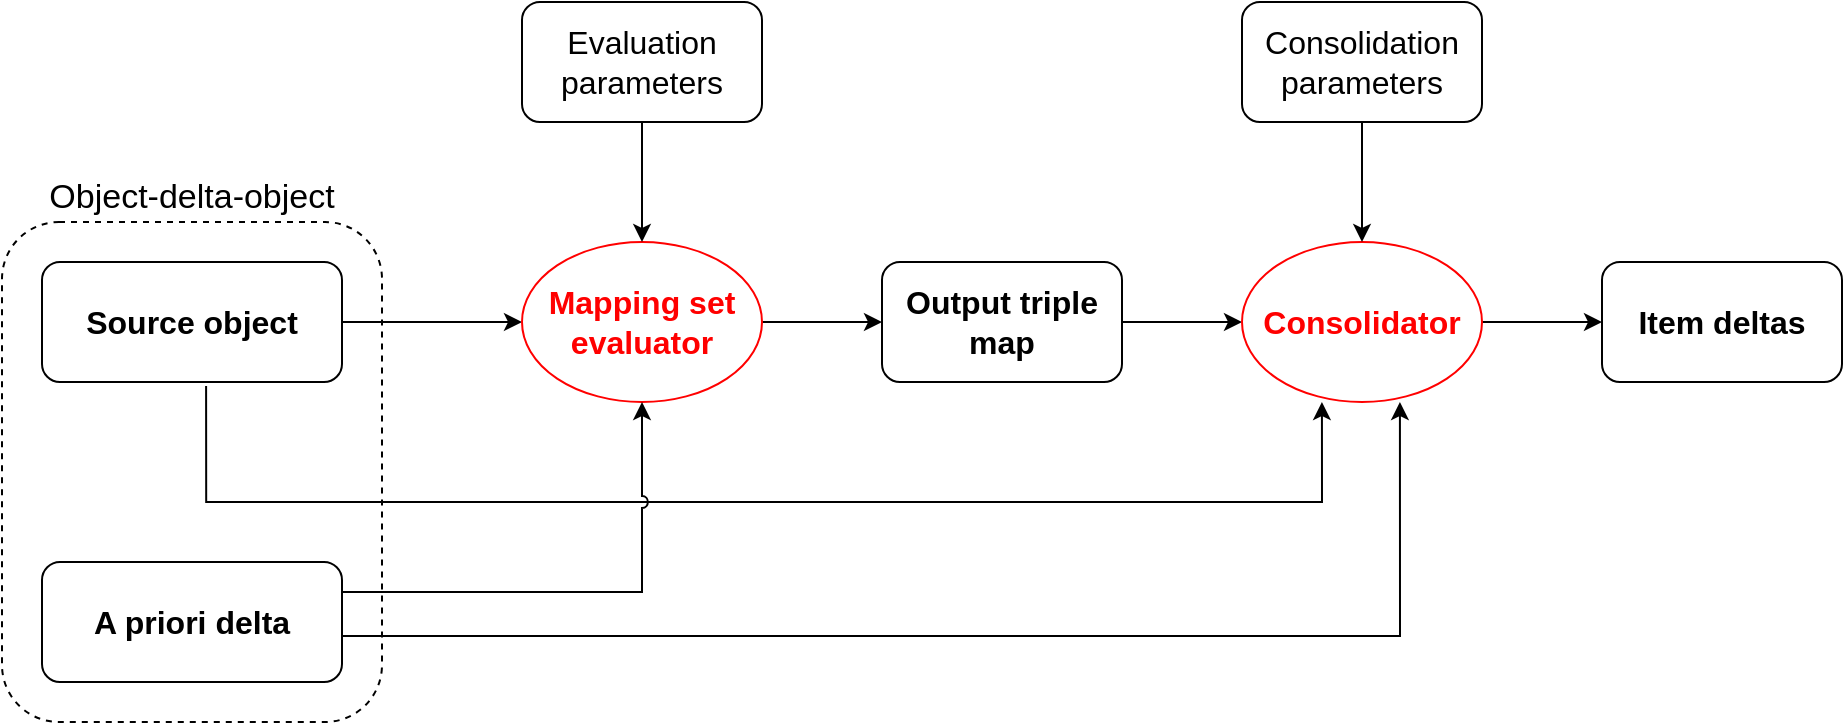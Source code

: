 <mxfile version="13.3.5" type="device"><diagram id="2CXXKNL4dJKv2EsnM4Oi" name="Page-1"><mxGraphModel dx="1086" dy="966" grid="1" gridSize="10" guides="1" tooltips="1" connect="1" arrows="1" fold="1" page="1" pageScale="1" pageWidth="850" pageHeight="1100" math="0" shadow="0"><root><mxCell id="0"/><mxCell id="1" parent="0"/><mxCell id="R35VpkY7V11JAlTQAnpm-15" value="&lt;font style=&quot;font-size: 17px&quot;&gt;Object-delta-object&lt;/font&gt;" style="rounded=1;whiteSpace=wrap;html=1;labelPosition=center;verticalLabelPosition=top;align=center;verticalAlign=bottom;dashed=1;" vertex="1" parent="1"><mxGeometry y="200" width="190" height="250" as="geometry"/></mxCell><mxCell id="Y47i2fRJ44QK5DPaclkx-8" style="edgeStyle=orthogonalEdgeStyle;rounded=0;orthogonalLoop=1;jettySize=auto;html=1;exitX=1;exitY=0.5;exitDx=0;exitDy=0;entryX=0;entryY=0.5;entryDx=0;entryDy=0;fontSize=16;" parent="1" source="Y47i2fRJ44QK5DPaclkx-2" target="Y47i2fRJ44QK5DPaclkx-3" edge="1"><mxGeometry relative="1" as="geometry"/></mxCell><mxCell id="R35VpkY7V11JAlTQAnpm-4" style="edgeStyle=orthogonalEdgeStyle;rounded=0;orthogonalLoop=1;jettySize=auto;html=1;entryX=0.333;entryY=1;entryDx=0;entryDy=0;entryPerimeter=0;exitX=0.547;exitY=1.033;exitDx=0;exitDy=0;exitPerimeter=0;" edge="1" parent="1" source="Y47i2fRJ44QK5DPaclkx-2" target="R35VpkY7V11JAlTQAnpm-2"><mxGeometry relative="1" as="geometry"><mxPoint x="170" y="340" as="sourcePoint"/><mxPoint x="660" y="291" as="targetPoint"/><Array as="points"><mxPoint x="102" y="340"/><mxPoint x="660" y="340"/></Array></mxGeometry></mxCell><mxCell id="Y47i2fRJ44QK5DPaclkx-2" value="Source object" style="rounded=1;whiteSpace=wrap;html=1;fontSize=16;fontStyle=1" parent="1" vertex="1"><mxGeometry x="20" y="220" width="150" height="60" as="geometry"/></mxCell><mxCell id="Y47i2fRJ44QK5DPaclkx-11" style="edgeStyle=orthogonalEdgeStyle;rounded=0;orthogonalLoop=1;jettySize=auto;html=1;exitX=1;exitY=0.5;exitDx=0;exitDy=0;entryX=0;entryY=0.5;entryDx=0;entryDy=0;fontSize=16;" parent="1" source="Y47i2fRJ44QK5DPaclkx-3" target="Y47i2fRJ44QK5DPaclkx-4" edge="1"><mxGeometry relative="1" as="geometry"/></mxCell><mxCell id="Y47i2fRJ44QK5DPaclkx-3" value="&lt;div&gt;Mapping set evaluator&lt;/div&gt;" style="ellipse;whiteSpace=wrap;html=1;fontSize=16;fontColor=#FF0000;fontStyle=1;strokeColor=#FF0000;" parent="1" vertex="1"><mxGeometry x="260" y="210" width="120" height="80" as="geometry"/></mxCell><mxCell id="R35VpkY7V11JAlTQAnpm-6" style="edgeStyle=orthogonalEdgeStyle;rounded=0;orthogonalLoop=1;jettySize=auto;html=1;exitX=1;exitY=0.5;exitDx=0;exitDy=0;entryX=0;entryY=0.5;entryDx=0;entryDy=0;" edge="1" parent="1" source="Y47i2fRJ44QK5DPaclkx-4" target="R35VpkY7V11JAlTQAnpm-2"><mxGeometry relative="1" as="geometry"/></mxCell><mxCell id="Y47i2fRJ44QK5DPaclkx-4" value="Output triple map" style="rounded=1;whiteSpace=wrap;html=1;fontSize=16;fontStyle=1" parent="1" vertex="1"><mxGeometry x="440" y="220" width="120" height="60" as="geometry"/></mxCell><mxCell id="Y47i2fRJ44QK5DPaclkx-10" style="edgeStyle=orthogonalEdgeStyle;rounded=0;orthogonalLoop=1;jettySize=auto;html=1;exitX=0.5;exitY=1;exitDx=0;exitDy=0;entryX=0.5;entryY=0;entryDx=0;entryDy=0;fontSize=16;" parent="1" source="Y47i2fRJ44QK5DPaclkx-6" target="Y47i2fRJ44QK5DPaclkx-3" edge="1"><mxGeometry relative="1" as="geometry"/></mxCell><mxCell id="Y47i2fRJ44QK5DPaclkx-6" value="Evaluation parameters" style="rounded=1;whiteSpace=wrap;html=1;fontSize=16;" parent="1" vertex="1"><mxGeometry x="260" y="90" width="120" height="60" as="geometry"/></mxCell><mxCell id="R35VpkY7V11JAlTQAnpm-5" style="edgeStyle=orthogonalEdgeStyle;rounded=0;orthogonalLoop=1;jettySize=auto;html=1;exitX=0.993;exitY=0.617;exitDx=0;exitDy=0;entryX=0.658;entryY=1;entryDx=0;entryDy=0;exitPerimeter=0;entryPerimeter=0;" edge="1" parent="1" source="R35VpkY7V11JAlTQAnpm-1" target="R35VpkY7V11JAlTQAnpm-2"><mxGeometry relative="1" as="geometry"/></mxCell><mxCell id="R35VpkY7V11JAlTQAnpm-11" style="edgeStyle=orthogonalEdgeStyle;rounded=0;orthogonalLoop=1;jettySize=auto;html=1;exitX=1;exitY=0.25;exitDx=0;exitDy=0;entryX=0.5;entryY=1;entryDx=0;entryDy=0;jumpStyle=arc;" edge="1" parent="1" source="R35VpkY7V11JAlTQAnpm-1" target="Y47i2fRJ44QK5DPaclkx-3"><mxGeometry relative="1" as="geometry"/></mxCell><mxCell id="R35VpkY7V11JAlTQAnpm-1" value="A priori delta" style="rounded=1;whiteSpace=wrap;html=1;fontSize=16;fontStyle=1" vertex="1" parent="1"><mxGeometry x="20" y="370" width="150" height="60" as="geometry"/></mxCell><mxCell id="R35VpkY7V11JAlTQAnpm-10" style="edgeStyle=orthogonalEdgeStyle;rounded=0;orthogonalLoop=1;jettySize=auto;html=1;exitX=1;exitY=0.5;exitDx=0;exitDy=0;entryX=0;entryY=0.5;entryDx=0;entryDy=0;" edge="1" parent="1" source="R35VpkY7V11JAlTQAnpm-2" target="R35VpkY7V11JAlTQAnpm-9"><mxGeometry relative="1" as="geometry"/></mxCell><mxCell id="R35VpkY7V11JAlTQAnpm-2" value="&lt;div&gt;Consolidator&lt;/div&gt;" style="ellipse;whiteSpace=wrap;html=1;fontSize=16;fontColor=#FF0000;fontStyle=1;strokeColor=#FF0000;" vertex="1" parent="1"><mxGeometry x="620" y="210" width="120" height="80" as="geometry"/></mxCell><mxCell id="R35VpkY7V11JAlTQAnpm-8" style="edgeStyle=orthogonalEdgeStyle;rounded=0;orthogonalLoop=1;jettySize=auto;html=1;exitX=0.5;exitY=1;exitDx=0;exitDy=0;entryX=0.5;entryY=0;entryDx=0;entryDy=0;" edge="1" parent="1" source="R35VpkY7V11JAlTQAnpm-3" target="R35VpkY7V11JAlTQAnpm-2"><mxGeometry relative="1" as="geometry"/></mxCell><mxCell id="R35VpkY7V11JAlTQAnpm-3" value="Consolidation parameters" style="rounded=1;whiteSpace=wrap;html=1;fontSize=16;" vertex="1" parent="1"><mxGeometry x="620" y="90" width="120" height="60" as="geometry"/></mxCell><mxCell id="R35VpkY7V11JAlTQAnpm-9" value="Item deltas" style="rounded=1;whiteSpace=wrap;html=1;fontSize=16;fontStyle=1" vertex="1" parent="1"><mxGeometry x="800" y="220" width="120" height="60" as="geometry"/></mxCell></root></mxGraphModel></diagram></mxfile>